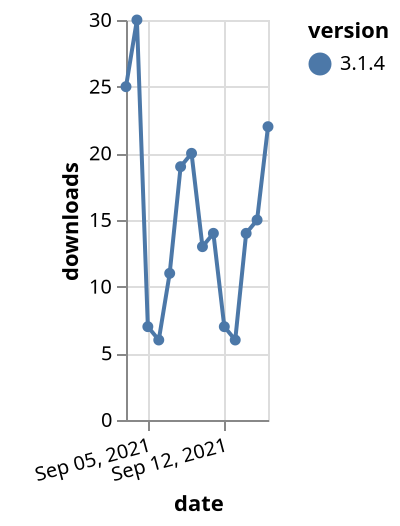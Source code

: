 {"$schema": "https://vega.github.io/schema/vega-lite/v5.json", "description": "A simple bar chart with embedded data.", "data": {"values": [{"date": "2021-09-03", "total": 93367, "delta": 25, "version": "3.1.4"}, {"date": "2021-09-04", "total": 93397, "delta": 30, "version": "3.1.4"}, {"date": "2021-09-05", "total": 93404, "delta": 7, "version": "3.1.4"}, {"date": "2021-09-06", "total": 93410, "delta": 6, "version": "3.1.4"}, {"date": "2021-09-07", "total": 93421, "delta": 11, "version": "3.1.4"}, {"date": "2021-09-08", "total": 93440, "delta": 19, "version": "3.1.4"}, {"date": "2021-09-09", "total": 93460, "delta": 20, "version": "3.1.4"}, {"date": "2021-09-10", "total": 93473, "delta": 13, "version": "3.1.4"}, {"date": "2021-09-11", "total": 93487, "delta": 14, "version": "3.1.4"}, {"date": "2021-09-12", "total": 93494, "delta": 7, "version": "3.1.4"}, {"date": "2021-09-13", "total": 93500, "delta": 6, "version": "3.1.4"}, {"date": "2021-09-14", "total": 93514, "delta": 14, "version": "3.1.4"}, {"date": "2021-09-15", "total": 93529, "delta": 15, "version": "3.1.4"}, {"date": "2021-09-16", "total": 93551, "delta": 22, "version": "3.1.4"}]}, "width": "container", "mark": {"type": "line", "point": {"filled": true}}, "encoding": {"x": {"field": "date", "type": "temporal", "timeUnit": "yearmonthdate", "title": "date", "axis": {"labelAngle": -15}}, "y": {"field": "delta", "type": "quantitative", "title": "downloads"}, "color": {"field": "version", "type": "nominal"}, "tooltip": {"field": "delta"}}}